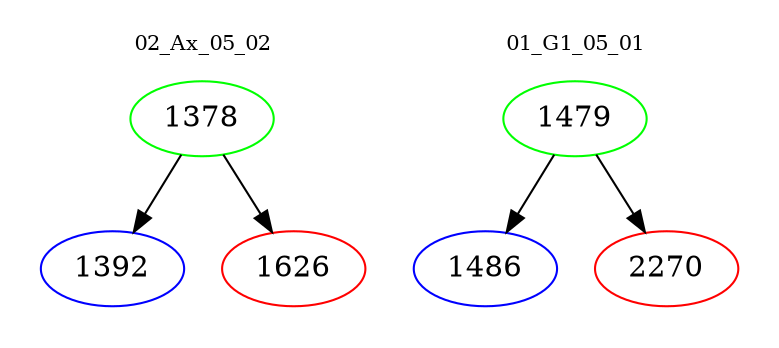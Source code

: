 digraph{
subgraph cluster_0 {
color = white
label = "02_Ax_05_02";
fontsize=10;
T0_1378 [label="1378", color="green"]
T0_1378 -> T0_1392 [color="black"]
T0_1392 [label="1392", color="blue"]
T0_1378 -> T0_1626 [color="black"]
T0_1626 [label="1626", color="red"]
}
subgraph cluster_1 {
color = white
label = "01_G1_05_01";
fontsize=10;
T1_1479 [label="1479", color="green"]
T1_1479 -> T1_1486 [color="black"]
T1_1486 [label="1486", color="blue"]
T1_1479 -> T1_2270 [color="black"]
T1_2270 [label="2270", color="red"]
}
}
